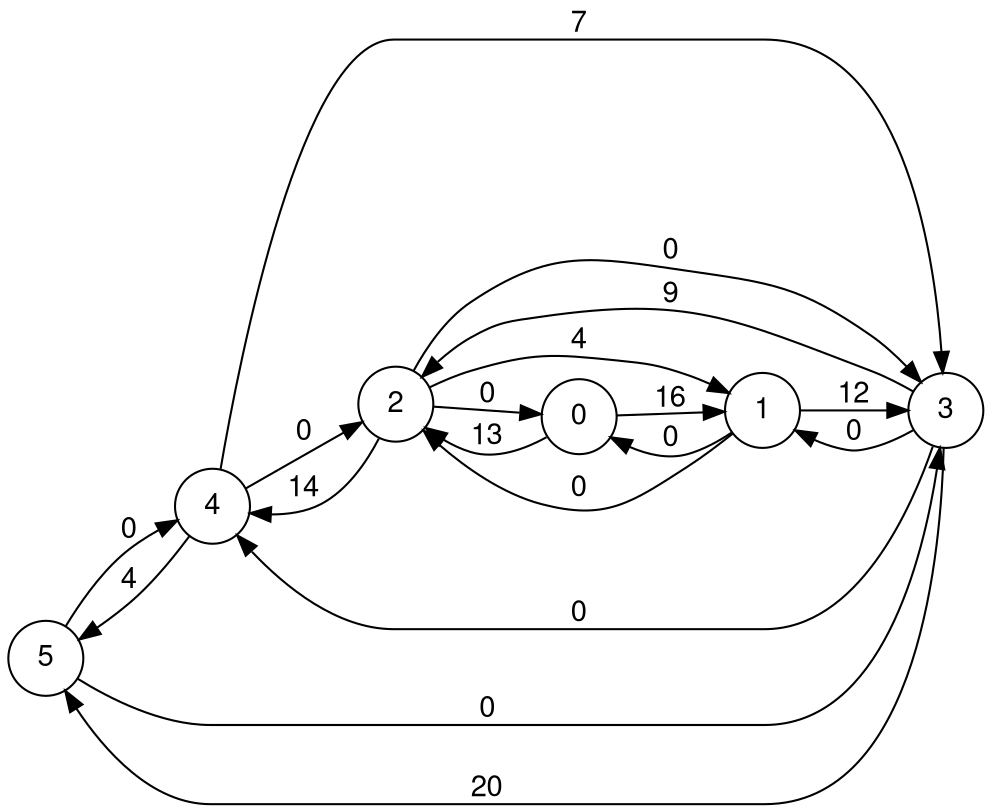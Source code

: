  digraph finite_state_machine {

      fontname="Helvetica,Arial,sans-serif"

      node [fontname= "Helvetica,Arial,sans-serif"]

      edge [fontname="Helvetica,Arial,sans-serif"]

      rankdir=LR;

      node [shape = circle]; 
5->4[label = "0"];
5->3[label = "0"];
4->5[label = "4"];
4->3[label = "7"];
4->2[label = "0"];
3->4[label = "0"];
3->5[label = "20"];
3->2[label = "9"];
3->1[label = "0"];
2->3[label = "0"];
2->4[label = "14"];
2->1[label = "4"];
2->0[label = "0"];
0->2[label = "13"];
0->1[label = "16"];
1->2[label = "0"];
1->3[label = "12"];
1->0[label = "0"];
}
